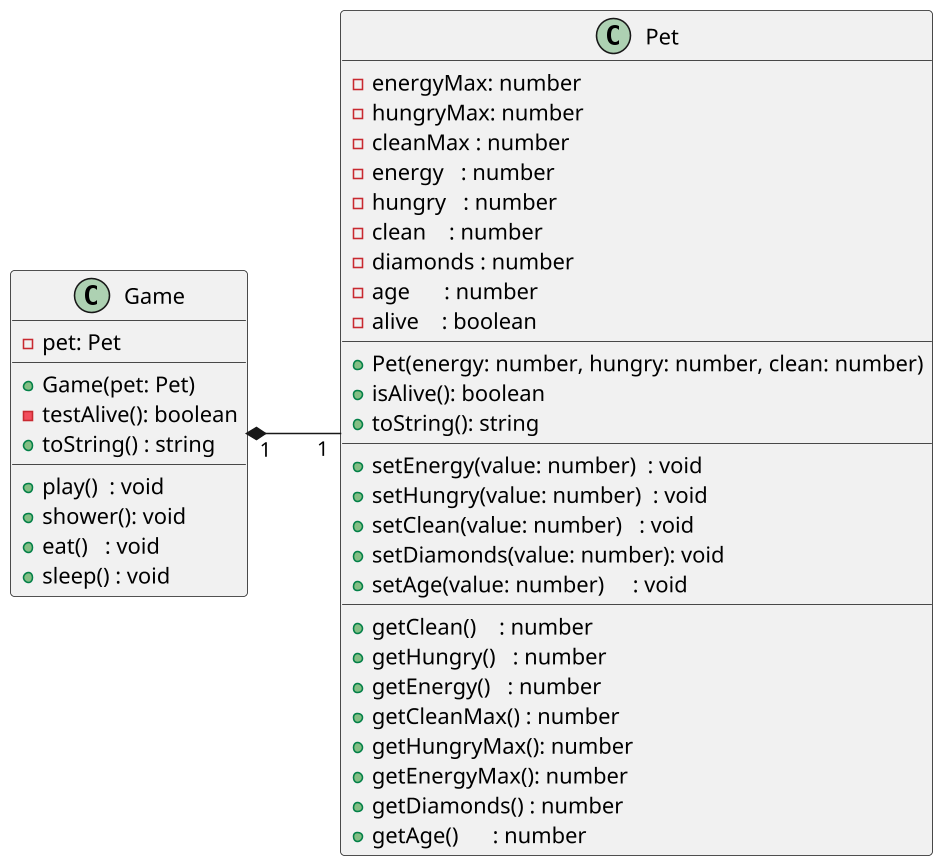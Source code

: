 @startuml

skinparam defaultFontName "Source Code Pro"
skinparam dpi 150

left to right direction

class Pet {
    - energyMax: number
    - hungryMax: number
    - cleanMax : number
    - energy   : number
    - hungry   : number
    - clean    : number
    - diamonds : number
    - age      : number
    - alive    : boolean
    __
    + Pet(energy: number, hungry: number, clean: number)
    + isAlive(): boolean
    + toString(): string
    __
    + setEnergy(value: number)  : void
    + setHungry(value: number)  : void
    + setClean(value: number)   : void
    + setDiamonds(value: number): void
    + setAge(value: number)     : void
    __
    + getClean()    : number
    + getHungry()   : number
    + getEnergy()   : number
    + getCleanMax() : number
    + getHungryMax(): number
    + getEnergyMax(): number
    + getDiamonds() : number
    + getAge()      : number
}

class Game {
    - pet: Pet
    __
    + Game(pet: Pet)
    - testAlive(): boolean
    + toString() : string
    __
    + play()  : void
    + shower(): void
    + eat()   : void
    + sleep() : void
}

Game "1" *-- "1" Pet

@enduml
